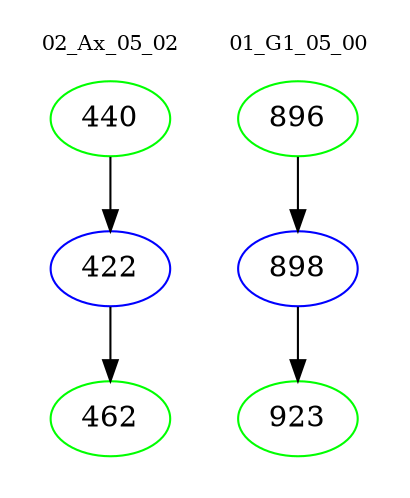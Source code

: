 digraph{
subgraph cluster_0 {
color = white
label = "02_Ax_05_02";
fontsize=10;
T0_440 [label="440", color="green"]
T0_440 -> T0_422 [color="black"]
T0_422 [label="422", color="blue"]
T0_422 -> T0_462 [color="black"]
T0_462 [label="462", color="green"]
}
subgraph cluster_1 {
color = white
label = "01_G1_05_00";
fontsize=10;
T1_896 [label="896", color="green"]
T1_896 -> T1_898 [color="black"]
T1_898 [label="898", color="blue"]
T1_898 -> T1_923 [color="black"]
T1_923 [label="923", color="green"]
}
}
